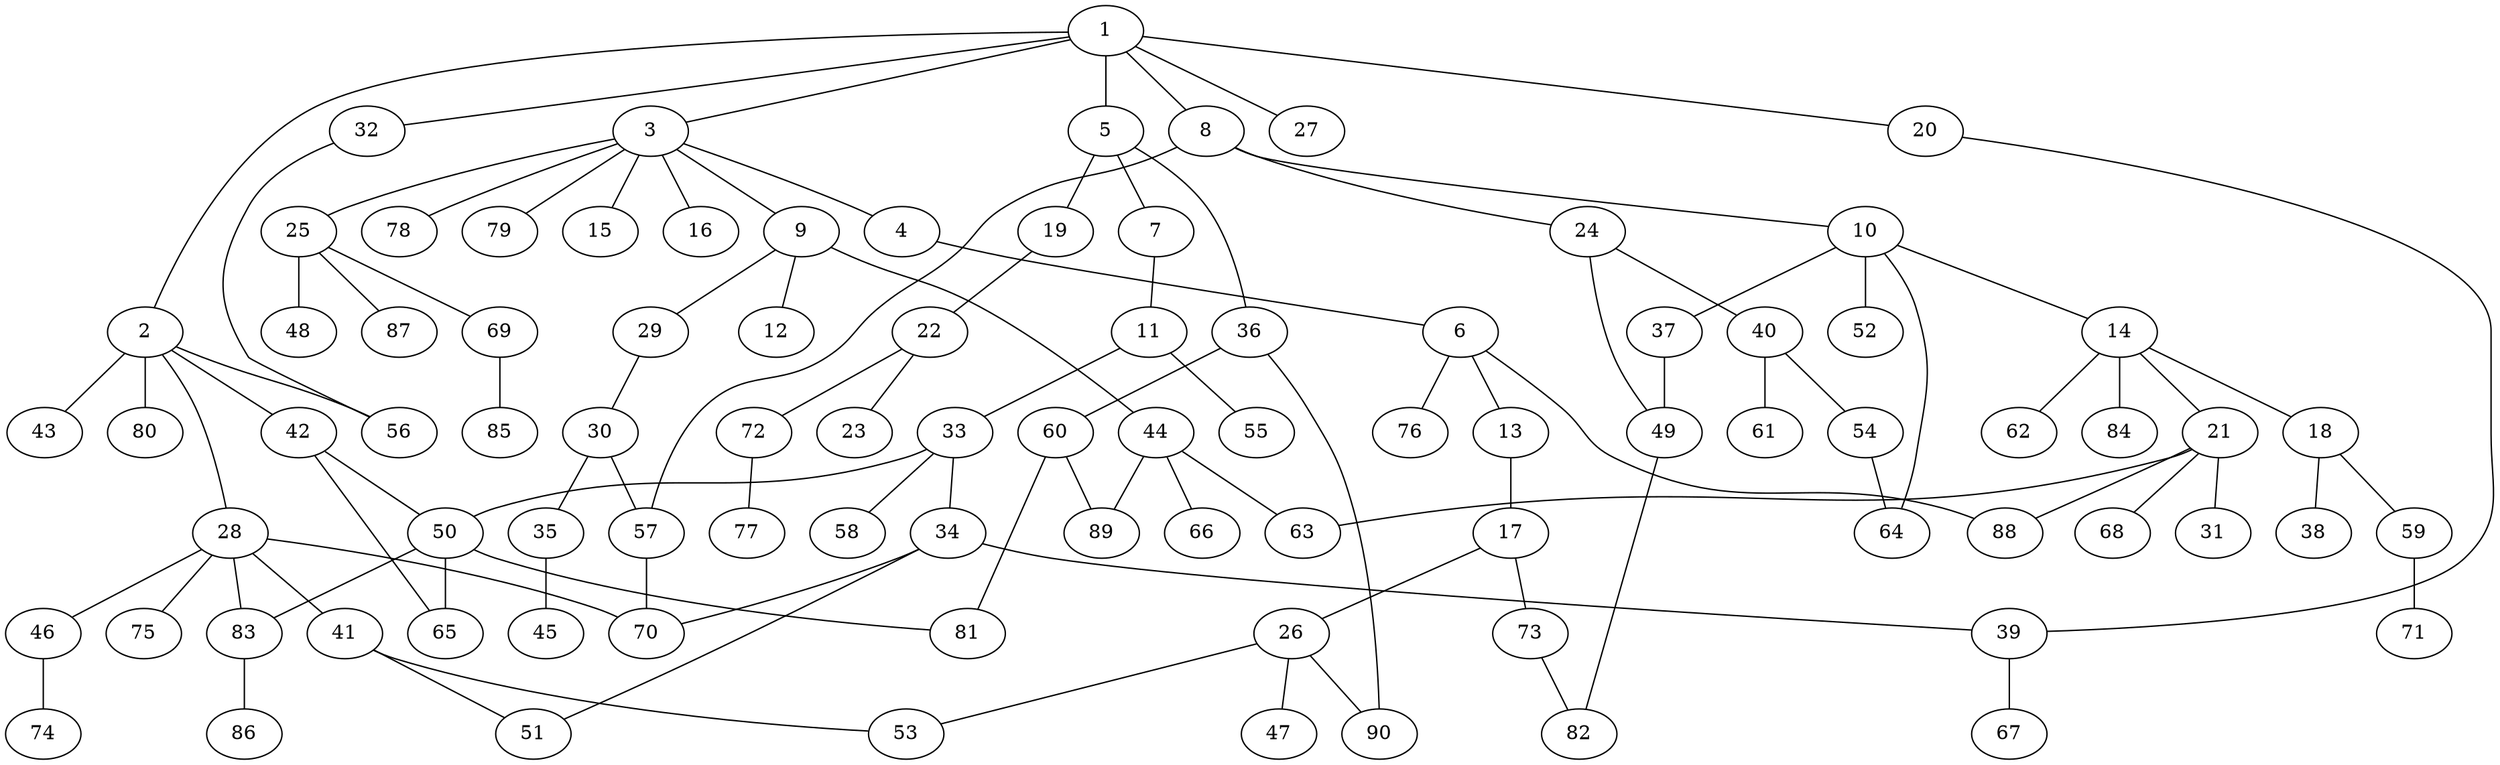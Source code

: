 graph graphname {1--2
1--3
1--5
1--8
1--20
1--27
1--32
2--28
2--42
2--43
2--56
2--80
3--4
3--9
3--15
3--16
3--25
3--78
3--79
4--6
5--7
5--19
5--36
6--13
6--76
6--88
7--11
8--10
8--24
8--57
9--12
9--29
9--44
10--14
10--37
10--52
10--64
11--33
11--55
13--17
14--18
14--21
14--62
14--84
17--26
17--73
18--38
18--59
19--22
20--39
21--31
21--63
21--68
21--88
22--23
22--72
24--40
24--49
25--48
25--69
25--87
26--47
26--53
26--90
28--41
28--46
28--70
28--75
28--83
29--30
30--35
30--57
32--56
33--34
33--50
33--58
34--39
34--51
34--70
35--45
36--60
36--90
37--49
39--67
40--54
40--61
41--51
41--53
42--50
42--65
44--63
44--66
44--89
46--74
49--82
50--65
50--81
50--83
54--64
57--70
59--71
60--81
60--89
69--85
72--77
73--82
83--86
}